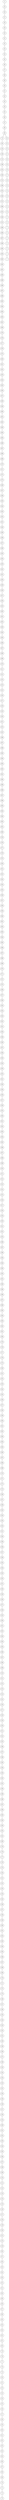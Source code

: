 graph DFS_I_grafoMalla_25_20  {
0;
25;
26;
27;
28;
29;
30;
31;
32;
33;
34;
35;
36;
37;
38;
39;
40;
41;
42;
43;
44;
45;
46;
47;
48;
49;
74;
99;
124;
149;
174;
199;
224;
249;
274;
299;
324;
349;
374;
399;
424;
449;
474;
499;
498;
497;
496;
495;
494;
493;
492;
491;
490;
489;
488;
487;
486;
485;
484;
483;
482;
481;
480;
479;
478;
477;
476;
475;
450;
451;
452;
453;
454;
455;
456;
457;
458;
459;
460;
461;
462;
463;
464;
465;
466;
467;
468;
469;
470;
471;
472;
473;
448;
447;
446;
445;
444;
443;
442;
441;
440;
439;
438;
437;
436;
435;
434;
433;
432;
431;
430;
429;
428;
427;
426;
425;
400;
401;
402;
403;
404;
405;
406;
407;
408;
409;
410;
411;
412;
413;
414;
415;
416;
417;
418;
419;
420;
421;
422;
423;
398;
397;
396;
395;
394;
393;
392;
391;
390;
389;
388;
387;
386;
385;
384;
383;
382;
381;
380;
379;
378;
377;
376;
375;
350;
351;
352;
353;
354;
355;
356;
357;
358;
359;
360;
361;
362;
363;
364;
365;
366;
367;
368;
369;
370;
371;
372;
373;
348;
347;
346;
345;
344;
343;
342;
341;
340;
339;
338;
337;
336;
335;
334;
333;
332;
331;
330;
329;
328;
327;
326;
325;
300;
301;
302;
303;
304;
305;
306;
307;
308;
309;
310;
311;
312;
313;
314;
315;
316;
317;
318;
319;
320;
321;
322;
323;
298;
297;
296;
295;
294;
293;
292;
291;
290;
289;
288;
287;
286;
285;
284;
283;
282;
281;
280;
279;
278;
277;
276;
275;
250;
251;
252;
253;
254;
255;
256;
257;
258;
259;
260;
261;
262;
263;
264;
265;
266;
267;
268;
269;
270;
271;
272;
273;
248;
247;
246;
245;
244;
243;
242;
241;
240;
239;
238;
237;
236;
235;
234;
233;
232;
231;
230;
229;
228;
227;
226;
225;
200;
201;
202;
203;
204;
205;
206;
207;
208;
209;
210;
211;
212;
213;
214;
215;
216;
217;
218;
219;
220;
221;
222;
223;
198;
197;
196;
195;
194;
193;
192;
191;
190;
189;
188;
187;
186;
185;
184;
183;
182;
181;
180;
179;
178;
177;
176;
175;
150;
151;
152;
153;
154;
155;
156;
157;
158;
159;
160;
161;
162;
163;
164;
165;
166;
167;
168;
169;
170;
171;
172;
173;
148;
147;
146;
145;
144;
143;
142;
141;
140;
139;
138;
137;
136;
135;
134;
133;
132;
131;
130;
129;
128;
127;
126;
125;
100;
101;
102;
103;
104;
105;
106;
107;
108;
109;
110;
111;
112;
113;
114;
115;
116;
117;
118;
119;
120;
121;
122;
123;
98;
97;
96;
95;
94;
93;
92;
91;
90;
89;
88;
87;
86;
85;
84;
83;
82;
81;
80;
79;
78;
77;
76;
75;
50;
51;
52;
53;
54;
55;
56;
57;
58;
59;
60;
61;
62;
63;
64;
65;
66;
67;
68;
69;
70;
71;
72;
73;
24;
23;
22;
21;
20;
19;
18;
17;
16;
15;
14;
13;
12;
11;
10;
9;
8;
7;
6;
5;
4;
3;
2;
1;
0 -- 25;
25 -- 26;
26 -- 27;
27 -- 28;
28 -- 29;
29 -- 30;
30 -- 31;
31 -- 32;
32 -- 33;
33 -- 34;
34 -- 35;
35 -- 36;
36 -- 37;
37 -- 38;
38 -- 39;
39 -- 40;
40 -- 41;
41 -- 42;
42 -- 43;
43 -- 44;
44 -- 45;
45 -- 46;
46 -- 47;
47 -- 48;
48 -- 49;
49 -- 74;
74 -- 99;
99 -- 124;
124 -- 149;
149 -- 174;
174 -- 199;
199 -- 224;
224 -- 249;
249 -- 274;
274 -- 299;
299 -- 324;
324 -- 349;
349 -- 374;
374 -- 399;
399 -- 424;
424 -- 449;
449 -- 474;
474 -- 499;
499 -- 498;
498 -- 497;
497 -- 496;
496 -- 495;
495 -- 494;
494 -- 493;
493 -- 492;
492 -- 491;
491 -- 490;
490 -- 489;
489 -- 488;
488 -- 487;
487 -- 486;
486 -- 485;
485 -- 484;
484 -- 483;
483 -- 482;
482 -- 481;
481 -- 480;
480 -- 479;
479 -- 478;
478 -- 477;
477 -- 476;
476 -- 475;
475 -- 450;
450 -- 451;
451 -- 452;
452 -- 453;
453 -- 454;
454 -- 455;
455 -- 456;
456 -- 457;
457 -- 458;
458 -- 459;
459 -- 460;
460 -- 461;
461 -- 462;
462 -- 463;
463 -- 464;
464 -- 465;
465 -- 466;
466 -- 467;
467 -- 468;
468 -- 469;
469 -- 470;
470 -- 471;
471 -- 472;
472 -- 473;
473 -- 448;
448 -- 447;
447 -- 446;
446 -- 445;
445 -- 444;
444 -- 443;
443 -- 442;
442 -- 441;
441 -- 440;
440 -- 439;
439 -- 438;
438 -- 437;
437 -- 436;
436 -- 435;
435 -- 434;
434 -- 433;
433 -- 432;
432 -- 431;
431 -- 430;
430 -- 429;
429 -- 428;
428 -- 427;
427 -- 426;
426 -- 425;
425 -- 400;
400 -- 401;
401 -- 402;
402 -- 403;
403 -- 404;
404 -- 405;
405 -- 406;
406 -- 407;
407 -- 408;
408 -- 409;
409 -- 410;
410 -- 411;
411 -- 412;
412 -- 413;
413 -- 414;
414 -- 415;
415 -- 416;
416 -- 417;
417 -- 418;
418 -- 419;
419 -- 420;
420 -- 421;
421 -- 422;
422 -- 423;
423 -- 398;
398 -- 397;
397 -- 396;
396 -- 395;
395 -- 394;
394 -- 393;
393 -- 392;
392 -- 391;
391 -- 390;
390 -- 389;
389 -- 388;
388 -- 387;
387 -- 386;
386 -- 385;
385 -- 384;
384 -- 383;
383 -- 382;
382 -- 381;
381 -- 380;
380 -- 379;
379 -- 378;
378 -- 377;
377 -- 376;
376 -- 375;
375 -- 350;
350 -- 351;
351 -- 352;
352 -- 353;
353 -- 354;
354 -- 355;
355 -- 356;
356 -- 357;
357 -- 358;
358 -- 359;
359 -- 360;
360 -- 361;
361 -- 362;
362 -- 363;
363 -- 364;
364 -- 365;
365 -- 366;
366 -- 367;
367 -- 368;
368 -- 369;
369 -- 370;
370 -- 371;
371 -- 372;
372 -- 373;
373 -- 348;
348 -- 347;
347 -- 346;
346 -- 345;
345 -- 344;
344 -- 343;
343 -- 342;
342 -- 341;
341 -- 340;
340 -- 339;
339 -- 338;
338 -- 337;
337 -- 336;
336 -- 335;
335 -- 334;
334 -- 333;
333 -- 332;
332 -- 331;
331 -- 330;
330 -- 329;
329 -- 328;
328 -- 327;
327 -- 326;
326 -- 325;
325 -- 300;
300 -- 301;
301 -- 302;
302 -- 303;
303 -- 304;
304 -- 305;
305 -- 306;
306 -- 307;
307 -- 308;
308 -- 309;
309 -- 310;
310 -- 311;
311 -- 312;
312 -- 313;
313 -- 314;
314 -- 315;
315 -- 316;
316 -- 317;
317 -- 318;
318 -- 319;
319 -- 320;
320 -- 321;
321 -- 322;
322 -- 323;
323 -- 298;
298 -- 297;
297 -- 296;
296 -- 295;
295 -- 294;
294 -- 293;
293 -- 292;
292 -- 291;
291 -- 290;
290 -- 289;
289 -- 288;
288 -- 287;
287 -- 286;
286 -- 285;
285 -- 284;
284 -- 283;
283 -- 282;
282 -- 281;
281 -- 280;
280 -- 279;
279 -- 278;
278 -- 277;
277 -- 276;
276 -- 275;
275 -- 250;
250 -- 251;
251 -- 252;
252 -- 253;
253 -- 254;
254 -- 255;
255 -- 256;
256 -- 257;
257 -- 258;
258 -- 259;
259 -- 260;
260 -- 261;
261 -- 262;
262 -- 263;
263 -- 264;
264 -- 265;
265 -- 266;
266 -- 267;
267 -- 268;
268 -- 269;
269 -- 270;
270 -- 271;
271 -- 272;
272 -- 273;
273 -- 248;
248 -- 247;
247 -- 246;
246 -- 245;
245 -- 244;
244 -- 243;
243 -- 242;
242 -- 241;
241 -- 240;
240 -- 239;
239 -- 238;
238 -- 237;
237 -- 236;
236 -- 235;
235 -- 234;
234 -- 233;
233 -- 232;
232 -- 231;
231 -- 230;
230 -- 229;
229 -- 228;
228 -- 227;
227 -- 226;
226 -- 225;
225 -- 200;
200 -- 201;
201 -- 202;
202 -- 203;
203 -- 204;
204 -- 205;
205 -- 206;
206 -- 207;
207 -- 208;
208 -- 209;
209 -- 210;
210 -- 211;
211 -- 212;
212 -- 213;
213 -- 214;
214 -- 215;
215 -- 216;
216 -- 217;
217 -- 218;
218 -- 219;
219 -- 220;
220 -- 221;
221 -- 222;
222 -- 223;
223 -- 198;
198 -- 197;
197 -- 196;
196 -- 195;
195 -- 194;
194 -- 193;
193 -- 192;
192 -- 191;
191 -- 190;
190 -- 189;
189 -- 188;
188 -- 187;
187 -- 186;
186 -- 185;
185 -- 184;
184 -- 183;
183 -- 182;
182 -- 181;
181 -- 180;
180 -- 179;
179 -- 178;
178 -- 177;
177 -- 176;
176 -- 175;
175 -- 150;
150 -- 151;
151 -- 152;
152 -- 153;
153 -- 154;
154 -- 155;
155 -- 156;
156 -- 157;
157 -- 158;
158 -- 159;
159 -- 160;
160 -- 161;
161 -- 162;
162 -- 163;
163 -- 164;
164 -- 165;
165 -- 166;
166 -- 167;
167 -- 168;
168 -- 169;
169 -- 170;
170 -- 171;
171 -- 172;
172 -- 173;
173 -- 148;
148 -- 147;
147 -- 146;
146 -- 145;
145 -- 144;
144 -- 143;
143 -- 142;
142 -- 141;
141 -- 140;
140 -- 139;
139 -- 138;
138 -- 137;
137 -- 136;
136 -- 135;
135 -- 134;
134 -- 133;
133 -- 132;
132 -- 131;
131 -- 130;
130 -- 129;
129 -- 128;
128 -- 127;
127 -- 126;
126 -- 125;
125 -- 100;
100 -- 101;
101 -- 102;
102 -- 103;
103 -- 104;
104 -- 105;
105 -- 106;
106 -- 107;
107 -- 108;
108 -- 109;
109 -- 110;
110 -- 111;
111 -- 112;
112 -- 113;
113 -- 114;
114 -- 115;
115 -- 116;
116 -- 117;
117 -- 118;
118 -- 119;
119 -- 120;
120 -- 121;
121 -- 122;
122 -- 123;
123 -- 98;
98 -- 97;
97 -- 96;
96 -- 95;
95 -- 94;
94 -- 93;
93 -- 92;
92 -- 91;
91 -- 90;
90 -- 89;
89 -- 88;
88 -- 87;
87 -- 86;
86 -- 85;
85 -- 84;
84 -- 83;
83 -- 82;
82 -- 81;
81 -- 80;
80 -- 79;
79 -- 78;
78 -- 77;
77 -- 76;
76 -- 75;
75 -- 50;
50 -- 51;
51 -- 52;
52 -- 53;
53 -- 54;
54 -- 55;
55 -- 56;
56 -- 57;
57 -- 58;
58 -- 59;
59 -- 60;
60 -- 61;
61 -- 62;
62 -- 63;
63 -- 64;
64 -- 65;
65 -- 66;
66 -- 67;
67 -- 68;
68 -- 69;
69 -- 70;
70 -- 71;
71 -- 72;
72 -- 73;
49 -- 24;
24 -- 23;
23 -- 22;
22 -- 21;
21 -- 20;
20 -- 19;
19 -- 18;
18 -- 17;
17 -- 16;
16 -- 15;
15 -- 14;
14 -- 13;
13 -- 12;
12 -- 11;
11 -- 10;
10 -- 9;
9 -- 8;
8 -- 7;
7 -- 6;
6 -- 5;
5 -- 4;
4 -- 3;
3 -- 2;
2 -- 1;
}